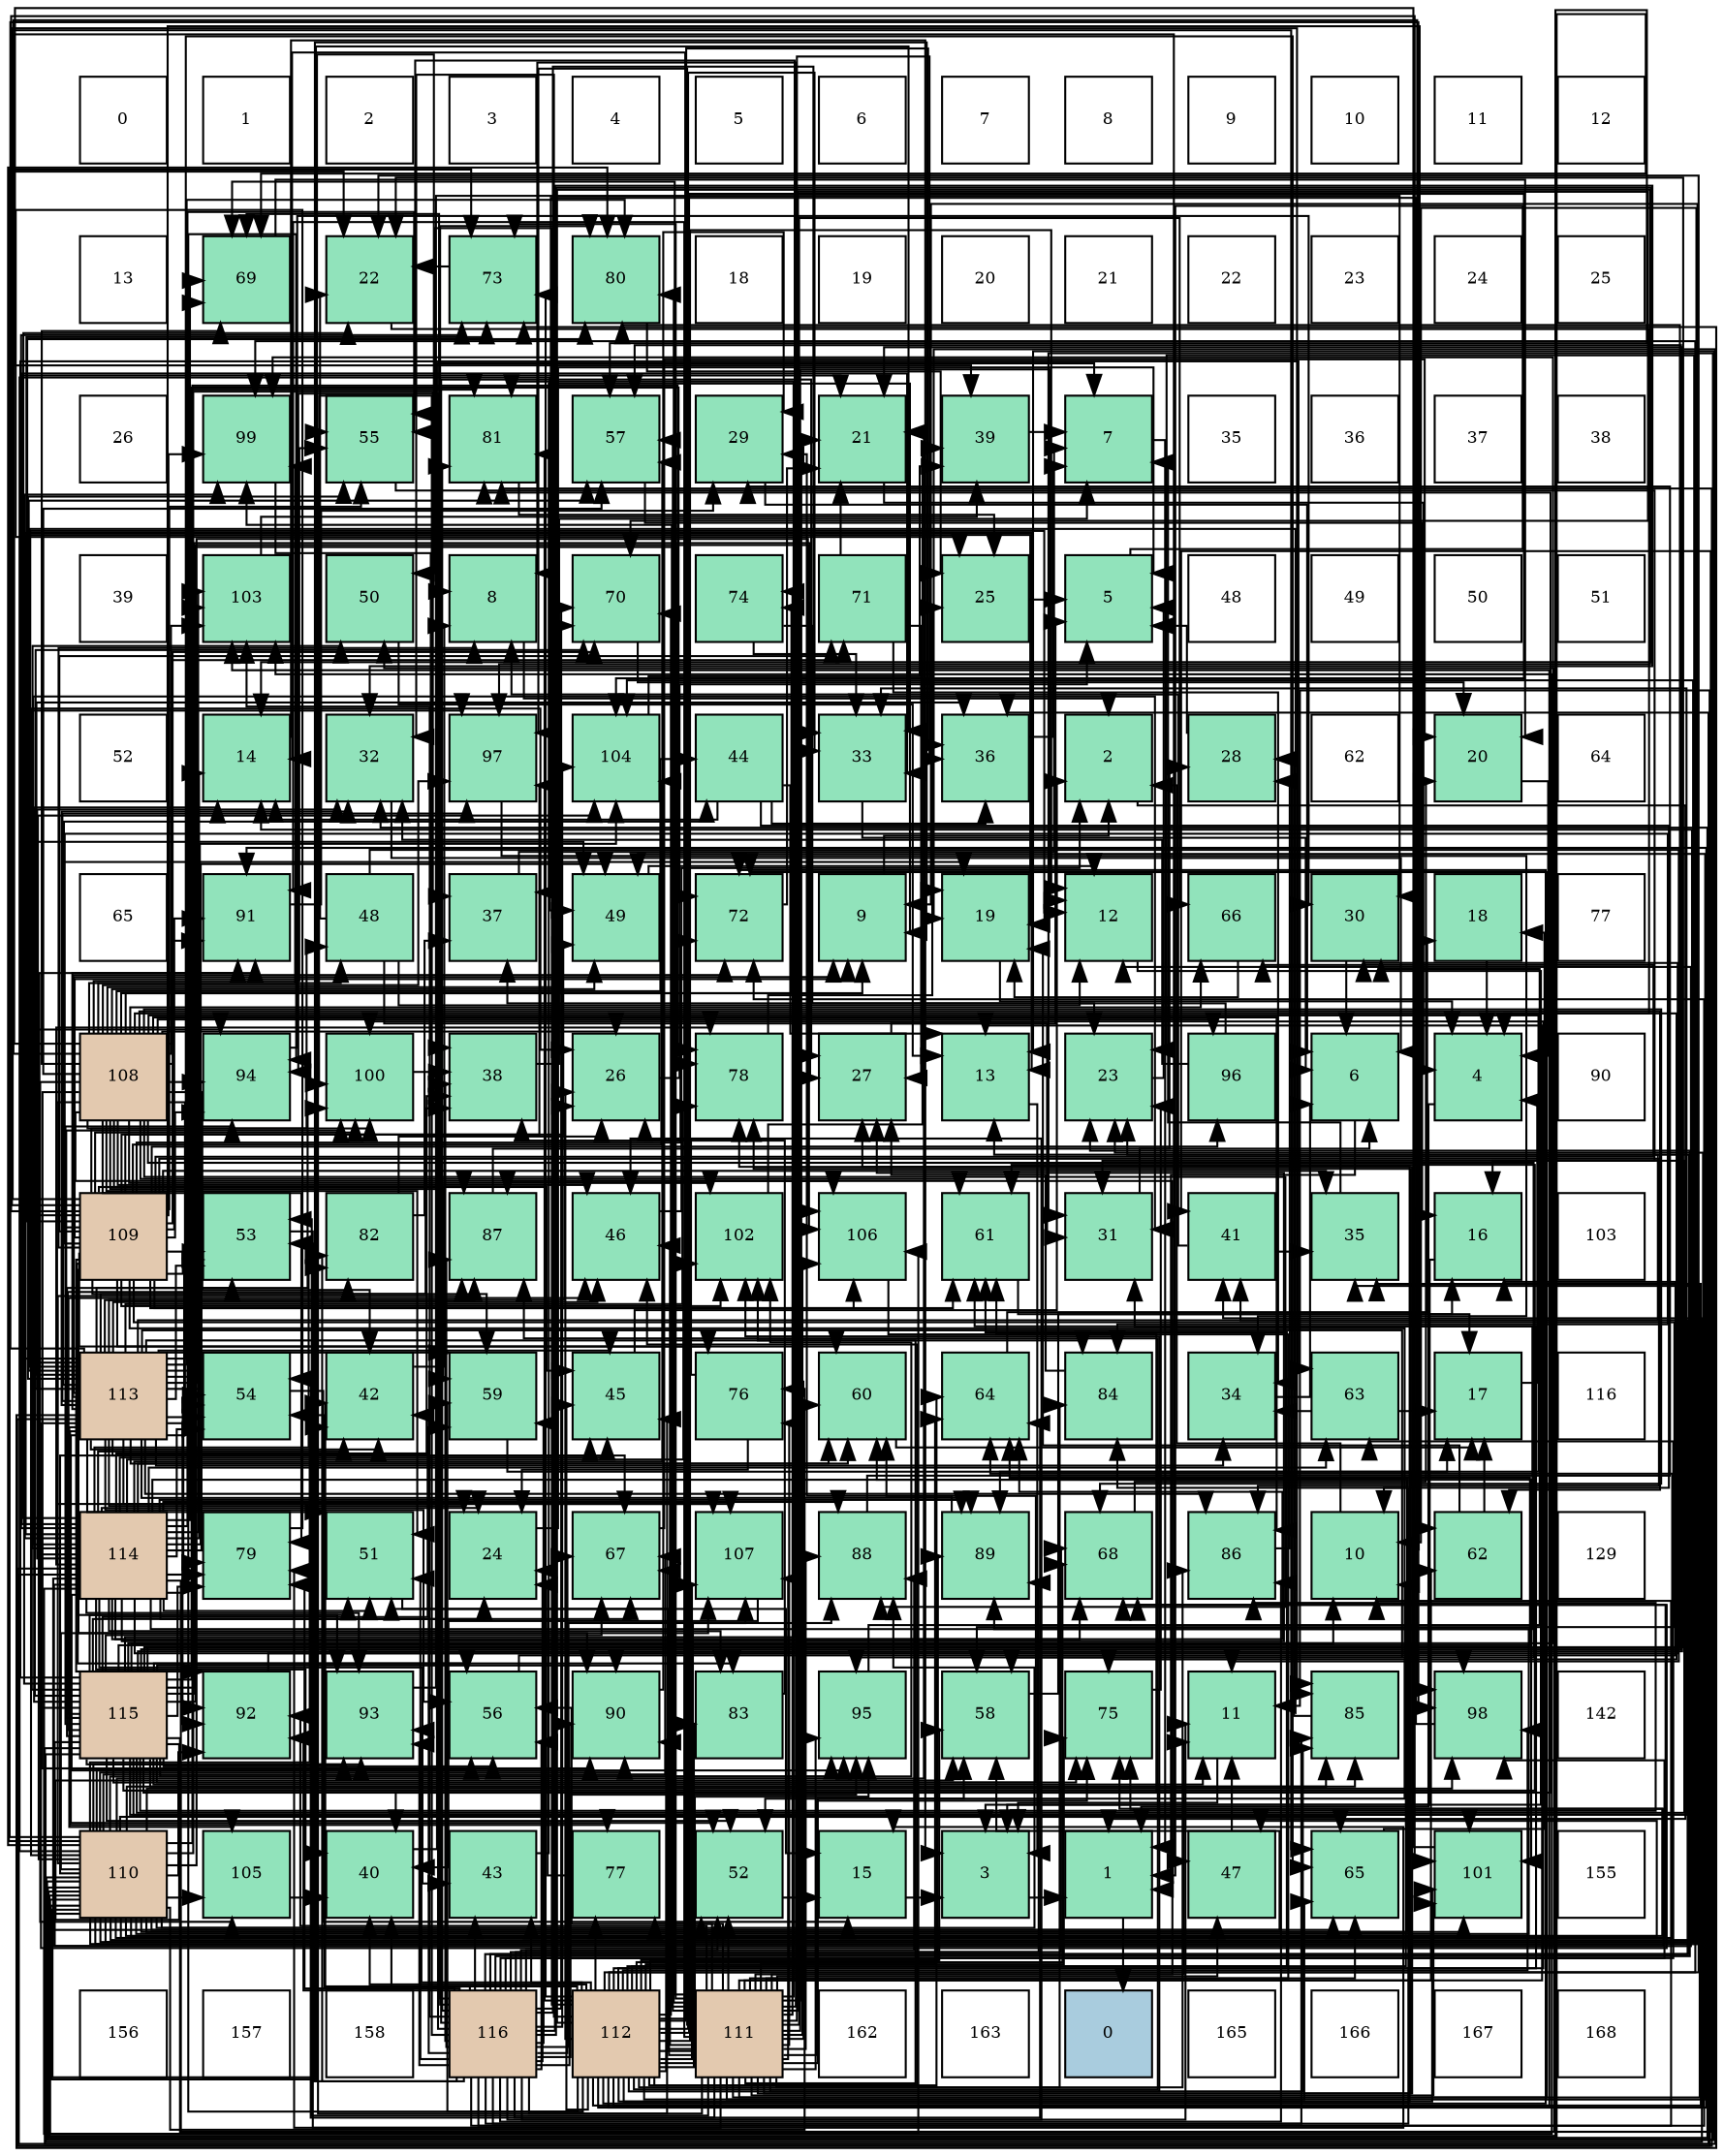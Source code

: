 digraph layout{
 rankdir=TB;
 splines=ortho;
 node [style=filled shape=square fixedsize=true width=0.6];
0[label="0", fontsize=8, fillcolor="#ffffff"];
1[label="1", fontsize=8, fillcolor="#ffffff"];
2[label="2", fontsize=8, fillcolor="#ffffff"];
3[label="3", fontsize=8, fillcolor="#ffffff"];
4[label="4", fontsize=8, fillcolor="#ffffff"];
5[label="5", fontsize=8, fillcolor="#ffffff"];
6[label="6", fontsize=8, fillcolor="#ffffff"];
7[label="7", fontsize=8, fillcolor="#ffffff"];
8[label="8", fontsize=8, fillcolor="#ffffff"];
9[label="9", fontsize=8, fillcolor="#ffffff"];
10[label="10", fontsize=8, fillcolor="#ffffff"];
11[label="11", fontsize=8, fillcolor="#ffffff"];
12[label="12", fontsize=8, fillcolor="#ffffff"];
13[label="13", fontsize=8, fillcolor="#ffffff"];
14[label="69", fontsize=8, fillcolor="#91e3bb"];
15[label="22", fontsize=8, fillcolor="#91e3bb"];
16[label="73", fontsize=8, fillcolor="#91e3bb"];
17[label="80", fontsize=8, fillcolor="#91e3bb"];
18[label="18", fontsize=8, fillcolor="#ffffff"];
19[label="19", fontsize=8, fillcolor="#ffffff"];
20[label="20", fontsize=8, fillcolor="#ffffff"];
21[label="21", fontsize=8, fillcolor="#ffffff"];
22[label="22", fontsize=8, fillcolor="#ffffff"];
23[label="23", fontsize=8, fillcolor="#ffffff"];
24[label="24", fontsize=8, fillcolor="#ffffff"];
25[label="25", fontsize=8, fillcolor="#ffffff"];
26[label="26", fontsize=8, fillcolor="#ffffff"];
27[label="99", fontsize=8, fillcolor="#91e3bb"];
28[label="55", fontsize=8, fillcolor="#91e3bb"];
29[label="81", fontsize=8, fillcolor="#91e3bb"];
30[label="57", fontsize=8, fillcolor="#91e3bb"];
31[label="29", fontsize=8, fillcolor="#91e3bb"];
32[label="21", fontsize=8, fillcolor="#91e3bb"];
33[label="39", fontsize=8, fillcolor="#91e3bb"];
34[label="7", fontsize=8, fillcolor="#91e3bb"];
35[label="35", fontsize=8, fillcolor="#ffffff"];
36[label="36", fontsize=8, fillcolor="#ffffff"];
37[label="37", fontsize=8, fillcolor="#ffffff"];
38[label="38", fontsize=8, fillcolor="#ffffff"];
39[label="39", fontsize=8, fillcolor="#ffffff"];
40[label="103", fontsize=8, fillcolor="#91e3bb"];
41[label="50", fontsize=8, fillcolor="#91e3bb"];
42[label="8", fontsize=8, fillcolor="#91e3bb"];
43[label="70", fontsize=8, fillcolor="#91e3bb"];
44[label="74", fontsize=8, fillcolor="#91e3bb"];
45[label="71", fontsize=8, fillcolor="#91e3bb"];
46[label="25", fontsize=8, fillcolor="#91e3bb"];
47[label="5", fontsize=8, fillcolor="#91e3bb"];
48[label="48", fontsize=8, fillcolor="#ffffff"];
49[label="49", fontsize=8, fillcolor="#ffffff"];
50[label="50", fontsize=8, fillcolor="#ffffff"];
51[label="51", fontsize=8, fillcolor="#ffffff"];
52[label="52", fontsize=8, fillcolor="#ffffff"];
53[label="14", fontsize=8, fillcolor="#91e3bb"];
54[label="32", fontsize=8, fillcolor="#91e3bb"];
55[label="97", fontsize=8, fillcolor="#91e3bb"];
56[label="104", fontsize=8, fillcolor="#91e3bb"];
57[label="44", fontsize=8, fillcolor="#91e3bb"];
58[label="33", fontsize=8, fillcolor="#91e3bb"];
59[label="36", fontsize=8, fillcolor="#91e3bb"];
60[label="2", fontsize=8, fillcolor="#91e3bb"];
61[label="28", fontsize=8, fillcolor="#91e3bb"];
62[label="62", fontsize=8, fillcolor="#ffffff"];
63[label="20", fontsize=8, fillcolor="#91e3bb"];
64[label="64", fontsize=8, fillcolor="#ffffff"];
65[label="65", fontsize=8, fillcolor="#ffffff"];
66[label="91", fontsize=8, fillcolor="#91e3bb"];
67[label="48", fontsize=8, fillcolor="#91e3bb"];
68[label="37", fontsize=8, fillcolor="#91e3bb"];
69[label="49", fontsize=8, fillcolor="#91e3bb"];
70[label="72", fontsize=8, fillcolor="#91e3bb"];
71[label="9", fontsize=8, fillcolor="#91e3bb"];
72[label="19", fontsize=8, fillcolor="#91e3bb"];
73[label="12", fontsize=8, fillcolor="#91e3bb"];
74[label="66", fontsize=8, fillcolor="#91e3bb"];
75[label="30", fontsize=8, fillcolor="#91e3bb"];
76[label="18", fontsize=8, fillcolor="#91e3bb"];
77[label="77", fontsize=8, fillcolor="#ffffff"];
78[label="108", fontsize=8, fillcolor="#e3c9af"];
79[label="94", fontsize=8, fillcolor="#91e3bb"];
80[label="100", fontsize=8, fillcolor="#91e3bb"];
81[label="38", fontsize=8, fillcolor="#91e3bb"];
82[label="26", fontsize=8, fillcolor="#91e3bb"];
83[label="78", fontsize=8, fillcolor="#91e3bb"];
84[label="27", fontsize=8, fillcolor="#91e3bb"];
85[label="13", fontsize=8, fillcolor="#91e3bb"];
86[label="23", fontsize=8, fillcolor="#91e3bb"];
87[label="96", fontsize=8, fillcolor="#91e3bb"];
88[label="6", fontsize=8, fillcolor="#91e3bb"];
89[label="4", fontsize=8, fillcolor="#91e3bb"];
90[label="90", fontsize=8, fillcolor="#ffffff"];
91[label="109", fontsize=8, fillcolor="#e3c9af"];
92[label="53", fontsize=8, fillcolor="#91e3bb"];
93[label="82", fontsize=8, fillcolor="#91e3bb"];
94[label="87", fontsize=8, fillcolor="#91e3bb"];
95[label="46", fontsize=8, fillcolor="#91e3bb"];
96[label="102", fontsize=8, fillcolor="#91e3bb"];
97[label="106", fontsize=8, fillcolor="#91e3bb"];
98[label="61", fontsize=8, fillcolor="#91e3bb"];
99[label="31", fontsize=8, fillcolor="#91e3bb"];
100[label="41", fontsize=8, fillcolor="#91e3bb"];
101[label="35", fontsize=8, fillcolor="#91e3bb"];
102[label="16", fontsize=8, fillcolor="#91e3bb"];
103[label="103", fontsize=8, fillcolor="#ffffff"];
104[label="113", fontsize=8, fillcolor="#e3c9af"];
105[label="54", fontsize=8, fillcolor="#91e3bb"];
106[label="42", fontsize=8, fillcolor="#91e3bb"];
107[label="59", fontsize=8, fillcolor="#91e3bb"];
108[label="45", fontsize=8, fillcolor="#91e3bb"];
109[label="76", fontsize=8, fillcolor="#91e3bb"];
110[label="60", fontsize=8, fillcolor="#91e3bb"];
111[label="64", fontsize=8, fillcolor="#91e3bb"];
112[label="84", fontsize=8, fillcolor="#91e3bb"];
113[label="34", fontsize=8, fillcolor="#91e3bb"];
114[label="63", fontsize=8, fillcolor="#91e3bb"];
115[label="17", fontsize=8, fillcolor="#91e3bb"];
116[label="116", fontsize=8, fillcolor="#ffffff"];
117[label="114", fontsize=8, fillcolor="#e3c9af"];
118[label="79", fontsize=8, fillcolor="#91e3bb"];
119[label="51", fontsize=8, fillcolor="#91e3bb"];
120[label="24", fontsize=8, fillcolor="#91e3bb"];
121[label="67", fontsize=8, fillcolor="#91e3bb"];
122[label="107", fontsize=8, fillcolor="#91e3bb"];
123[label="88", fontsize=8, fillcolor="#91e3bb"];
124[label="89", fontsize=8, fillcolor="#91e3bb"];
125[label="68", fontsize=8, fillcolor="#91e3bb"];
126[label="86", fontsize=8, fillcolor="#91e3bb"];
127[label="10", fontsize=8, fillcolor="#91e3bb"];
128[label="62", fontsize=8, fillcolor="#91e3bb"];
129[label="129", fontsize=8, fillcolor="#ffffff"];
130[label="115", fontsize=8, fillcolor="#e3c9af"];
131[label="92", fontsize=8, fillcolor="#91e3bb"];
132[label="93", fontsize=8, fillcolor="#91e3bb"];
133[label="56", fontsize=8, fillcolor="#91e3bb"];
134[label="90", fontsize=8, fillcolor="#91e3bb"];
135[label="83", fontsize=8, fillcolor="#91e3bb"];
136[label="95", fontsize=8, fillcolor="#91e3bb"];
137[label="58", fontsize=8, fillcolor="#91e3bb"];
138[label="75", fontsize=8, fillcolor="#91e3bb"];
139[label="11", fontsize=8, fillcolor="#91e3bb"];
140[label="85", fontsize=8, fillcolor="#91e3bb"];
141[label="98", fontsize=8, fillcolor="#91e3bb"];
142[label="142", fontsize=8, fillcolor="#ffffff"];
143[label="110", fontsize=8, fillcolor="#e3c9af"];
144[label="105", fontsize=8, fillcolor="#91e3bb"];
145[label="40", fontsize=8, fillcolor="#91e3bb"];
146[label="43", fontsize=8, fillcolor="#91e3bb"];
147[label="77", fontsize=8, fillcolor="#91e3bb"];
148[label="52", fontsize=8, fillcolor="#91e3bb"];
149[label="15", fontsize=8, fillcolor="#91e3bb"];
150[label="3", fontsize=8, fillcolor="#91e3bb"];
151[label="1", fontsize=8, fillcolor="#91e3bb"];
152[label="47", fontsize=8, fillcolor="#91e3bb"];
153[label="65", fontsize=8, fillcolor="#91e3bb"];
154[label="101", fontsize=8, fillcolor="#91e3bb"];
155[label="155", fontsize=8, fillcolor="#ffffff"];
156[label="156", fontsize=8, fillcolor="#ffffff"];
157[label="157", fontsize=8, fillcolor="#ffffff"];
158[label="158", fontsize=8, fillcolor="#ffffff"];
159[label="116", fontsize=8, fillcolor="#e3c9af"];
160[label="112", fontsize=8, fillcolor="#e3c9af"];
161[label="111", fontsize=8, fillcolor="#e3c9af"];
162[label="162", fontsize=8, fillcolor="#ffffff"];
163[label="163", fontsize=8, fillcolor="#ffffff"];
164[label="0", fontsize=8, fillcolor="#a9ccde"];
165[label="165", fontsize=8, fillcolor="#ffffff"];
166[label="166", fontsize=8, fillcolor="#ffffff"];
167[label="167", fontsize=8, fillcolor="#ffffff"];
168[label="168", fontsize=8, fillcolor="#ffffff"];
edge [constraint=false, style=vis];151 -> 164;
60 -> 151;
150 -> 151;
89 -> 151;
47 -> 151;
88 -> 151;
34 -> 151;
42 -> 60;
71 -> 60;
127 -> 60;
139 -> 150;
73 -> 150;
85 -> 150;
53 -> 150;
149 -> 150;
102 -> 150;
115 -> 89;
76 -> 89;
72 -> 89;
63 -> 89;
32 -> 89;
15 -> 89;
86 -> 47;
120 -> 47;
46 -> 47;
82 -> 47;
84 -> 47;
61 -> 47;
31 -> 88;
75 -> 88;
99 -> 88;
54 -> 88;
58 -> 88;
113 -> 88;
101 -> 34;
59 -> 34;
68 -> 34;
81 -> 34;
33 -> 34;
145 -> 34;
100 -> 42;
100 -> 101;
106 -> 42;
146 -> 71;
57 -> 127;
57 -> 85;
57 -> 53;
57 -> 59;
108 -> 60;
95 -> 60;
152 -> 139;
67 -> 139;
67 -> 73;
67 -> 15;
67 -> 99;
69 -> 73;
41 -> 85;
119 -> 149;
148 -> 149;
92 -> 149;
105 -> 149;
28 -> 102;
133 -> 102;
30 -> 102;
137 -> 102;
107 -> 115;
110 -> 115;
98 -> 115;
128 -> 115;
128 -> 72;
114 -> 115;
114 -> 113;
111 -> 76;
153 -> 76;
74 -> 72;
121 -> 63;
125 -> 63;
14 -> 63;
43 -> 63;
45 -> 32;
45 -> 84;
45 -> 113;
70 -> 32;
16 -> 15;
44 -> 86;
44 -> 58;
138 -> 86;
109 -> 120;
109 -> 81;
147 -> 120;
83 -> 46;
118 -> 46;
17 -> 46;
29 -> 46;
93 -> 82;
93 -> 68;
135 -> 82;
112 -> 84;
140 -> 61;
126 -> 61;
94 -> 61;
123 -> 31;
124 -> 31;
134 -> 31;
66 -> 31;
131 -> 75;
132 -> 75;
79 -> 75;
136 -> 75;
87 -> 54;
87 -> 68;
55 -> 113;
141 -> 68;
27 -> 81;
80 -> 81;
154 -> 33;
96 -> 33;
40 -> 33;
56 -> 33;
144 -> 145;
97 -> 145;
122 -> 145;
78 -> 71;
78 -> 82;
78 -> 106;
78 -> 57;
78 -> 108;
78 -> 95;
78 -> 152;
78 -> 67;
78 -> 69;
78 -> 119;
78 -> 105;
78 -> 28;
78 -> 30;
78 -> 107;
78 -> 98;
78 -> 128;
78 -> 74;
78 -> 125;
78 -> 14;
78 -> 43;
78 -> 45;
78 -> 44;
78 -> 138;
78 -> 118;
78 -> 126;
78 -> 123;
78 -> 124;
78 -> 134;
78 -> 66;
78 -> 79;
78 -> 136;
78 -> 87;
78 -> 55;
78 -> 141;
78 -> 27;
78 -> 80;
78 -> 96;
78 -> 40;
78 -> 144;
78 -> 97;
78 -> 122;
91 -> 42;
91 -> 71;
91 -> 101;
91 -> 57;
91 -> 67;
91 -> 69;
91 -> 148;
91 -> 92;
91 -> 105;
91 -> 28;
91 -> 133;
91 -> 137;
91 -> 107;
91 -> 110;
91 -> 98;
91 -> 128;
91 -> 153;
91 -> 74;
91 -> 43;
91 -> 45;
91 -> 70;
91 -> 16;
91 -> 109;
91 -> 17;
91 -> 112;
91 -> 140;
91 -> 126;
91 -> 94;
91 -> 134;
91 -> 66;
91 -> 131;
91 -> 132;
91 -> 79;
91 -> 87;
91 -> 55;
91 -> 27;
91 -> 80;
91 -> 154;
91 -> 96;
91 -> 56;
91 -> 97;
143 -> 42;
143 -> 71;
143 -> 127;
143 -> 85;
143 -> 53;
143 -> 72;
143 -> 32;
143 -> 15;
143 -> 86;
143 -> 82;
143 -> 99;
143 -> 54;
143 -> 58;
143 -> 68;
143 -> 106;
143 -> 108;
143 -> 152;
143 -> 69;
143 -> 148;
143 -> 133;
143 -> 30;
143 -> 137;
143 -> 110;
143 -> 111;
143 -> 153;
143 -> 121;
143 -> 125;
143 -> 14;
143 -> 16;
143 -> 138;
143 -> 109;
143 -> 83;
143 -> 17;
143 -> 140;
143 -> 94;
143 -> 123;
143 -> 124;
143 -> 134;
143 -> 131;
143 -> 132;
143 -> 79;
143 -> 136;
143 -> 141;
143 -> 154;
143 -> 40;
143 -> 56;
143 -> 144;
143 -> 97;
143 -> 122;
161 -> 42;
161 -> 139;
161 -> 73;
161 -> 85;
161 -> 32;
161 -> 84;
161 -> 101;
161 -> 59;
161 -> 95;
161 -> 152;
161 -> 69;
161 -> 119;
161 -> 148;
161 -> 92;
161 -> 105;
161 -> 28;
161 -> 133;
161 -> 30;
161 -> 137;
161 -> 110;
161 -> 98;
161 -> 128;
161 -> 111;
161 -> 153;
161 -> 74;
161 -> 121;
161 -> 14;
161 -> 43;
161 -> 70;
161 -> 16;
161 -> 44;
161 -> 138;
161 -> 109;
161 -> 147;
161 -> 83;
161 -> 118;
161 -> 17;
161 -> 29;
161 -> 140;
161 -> 126;
161 -> 94;
161 -> 123;
161 -> 66;
161 -> 131;
161 -> 136;
161 -> 55;
161 -> 27;
161 -> 154;
161 -> 96;
161 -> 97;
161 -> 122;
160 -> 127;
160 -> 73;
160 -> 53;
160 -> 15;
160 -> 86;
160 -> 82;
160 -> 99;
160 -> 54;
160 -> 58;
160 -> 101;
160 -> 59;
160 -> 145;
160 -> 106;
160 -> 146;
160 -> 108;
160 -> 95;
160 -> 41;
160 -> 137;
160 -> 107;
160 -> 98;
160 -> 111;
160 -> 153;
160 -> 125;
160 -> 43;
160 -> 70;
160 -> 16;
160 -> 138;
160 -> 147;
160 -> 83;
160 -> 29;
160 -> 135;
160 -> 112;
160 -> 94;
160 -> 123;
160 -> 124;
160 -> 134;
160 -> 66;
160 -> 132;
160 -> 79;
160 -> 136;
160 -> 55;
160 -> 141;
160 -> 27;
160 -> 80;
160 -> 154;
160 -> 96;
160 -> 40;
160 -> 56;
160 -> 122;
104 -> 71;
104 -> 139;
104 -> 73;
104 -> 72;
104 -> 15;
104 -> 86;
104 -> 120;
104 -> 82;
104 -> 54;
104 -> 113;
104 -> 59;
104 -> 81;
104 -> 106;
104 -> 108;
104 -> 95;
104 -> 119;
104 -> 148;
104 -> 92;
104 -> 105;
104 -> 28;
104 -> 133;
104 -> 30;
104 -> 137;
104 -> 107;
104 -> 110;
104 -> 153;
104 -> 121;
104 -> 125;
104 -> 14;
104 -> 43;
104 -> 70;
104 -> 16;
104 -> 147;
104 -> 83;
104 -> 118;
104 -> 17;
104 -> 29;
104 -> 112;
104 -> 140;
104 -> 126;
104 -> 94;
104 -> 124;
104 -> 66;
104 -> 131;
104 -> 55;
104 -> 141;
104 -> 80;
104 -> 40;
104 -> 56;
104 -> 144;
104 -> 122;
117 -> 53;
117 -> 72;
117 -> 32;
117 -> 120;
117 -> 84;
117 -> 99;
117 -> 54;
117 -> 58;
117 -> 59;
117 -> 81;
117 -> 145;
117 -> 100;
117 -> 106;
117 -> 146;
117 -> 108;
117 -> 69;
117 -> 41;
117 -> 119;
117 -> 92;
117 -> 105;
117 -> 28;
117 -> 30;
117 -> 110;
117 -> 98;
117 -> 114;
117 -> 111;
117 -> 153;
117 -> 121;
117 -> 125;
117 -> 14;
117 -> 16;
117 -> 138;
117 -> 83;
117 -> 118;
117 -> 29;
117 -> 93;
117 -> 135;
117 -> 123;
117 -> 124;
117 -> 131;
117 -> 132;
117 -> 136;
117 -> 141;
117 -> 27;
117 -> 154;
117 -> 96;
117 -> 40;
117 -> 56;
117 -> 97;
130 -> 127;
130 -> 139;
130 -> 73;
130 -> 85;
130 -> 53;
130 -> 72;
130 -> 32;
130 -> 15;
130 -> 120;
130 -> 84;
130 -> 99;
130 -> 58;
130 -> 100;
130 -> 95;
130 -> 69;
130 -> 41;
130 -> 119;
130 -> 148;
130 -> 92;
130 -> 28;
130 -> 133;
130 -> 30;
130 -> 137;
130 -> 107;
130 -> 110;
130 -> 98;
130 -> 114;
130 -> 111;
130 -> 121;
130 -> 70;
130 -> 138;
130 -> 83;
130 -> 118;
130 -> 17;
130 -> 29;
130 -> 93;
130 -> 135;
130 -> 140;
130 -> 126;
130 -> 134;
130 -> 66;
130 -> 132;
130 -> 79;
130 -> 55;
130 -> 27;
130 -> 80;
130 -> 154;
130 -> 96;
130 -> 97;
159 -> 127;
159 -> 139;
159 -> 85;
159 -> 53;
159 -> 86;
159 -> 120;
159 -> 84;
159 -> 54;
159 -> 58;
159 -> 81;
159 -> 145;
159 -> 100;
159 -> 106;
159 -> 146;
159 -> 108;
159 -> 95;
159 -> 119;
159 -> 148;
159 -> 92;
159 -> 105;
159 -> 133;
159 -> 107;
159 -> 114;
159 -> 111;
159 -> 121;
159 -> 125;
159 -> 14;
159 -> 43;
159 -> 70;
159 -> 118;
159 -> 17;
159 -> 29;
159 -> 93;
159 -> 112;
159 -> 140;
159 -> 126;
159 -> 94;
159 -> 123;
159 -> 124;
159 -> 134;
159 -> 131;
159 -> 132;
159 -> 79;
159 -> 136;
159 -> 141;
159 -> 80;
159 -> 40;
159 -> 56;
159 -> 122;
edge [constraint=true, style=invis];
0 -> 13 -> 26 -> 39 -> 52 -> 65 -> 78 -> 91 -> 104 -> 117 -> 130 -> 143 -> 156;
1 -> 14 -> 27 -> 40 -> 53 -> 66 -> 79 -> 92 -> 105 -> 118 -> 131 -> 144 -> 157;
2 -> 15 -> 28 -> 41 -> 54 -> 67 -> 80 -> 93 -> 106 -> 119 -> 132 -> 145 -> 158;
3 -> 16 -> 29 -> 42 -> 55 -> 68 -> 81 -> 94 -> 107 -> 120 -> 133 -> 146 -> 159;
4 -> 17 -> 30 -> 43 -> 56 -> 69 -> 82 -> 95 -> 108 -> 121 -> 134 -> 147 -> 160;
5 -> 18 -> 31 -> 44 -> 57 -> 70 -> 83 -> 96 -> 109 -> 122 -> 135 -> 148 -> 161;
6 -> 19 -> 32 -> 45 -> 58 -> 71 -> 84 -> 97 -> 110 -> 123 -> 136 -> 149 -> 162;
7 -> 20 -> 33 -> 46 -> 59 -> 72 -> 85 -> 98 -> 111 -> 124 -> 137 -> 150 -> 163;
8 -> 21 -> 34 -> 47 -> 60 -> 73 -> 86 -> 99 -> 112 -> 125 -> 138 -> 151 -> 164;
9 -> 22 -> 35 -> 48 -> 61 -> 74 -> 87 -> 100 -> 113 -> 126 -> 139 -> 152 -> 165;
10 -> 23 -> 36 -> 49 -> 62 -> 75 -> 88 -> 101 -> 114 -> 127 -> 140 -> 153 -> 166;
11 -> 24 -> 37 -> 50 -> 63 -> 76 -> 89 -> 102 -> 115 -> 128 -> 141 -> 154 -> 167;
12 -> 25 -> 38 -> 51 -> 64 -> 77 -> 90 -> 103 -> 116 -> 129 -> 142 -> 155 -> 168;
rank = same {0 -> 1 -> 2 -> 3 -> 4 -> 5 -> 6 -> 7 -> 8 -> 9 -> 10 -> 11 -> 12};
rank = same {13 -> 14 -> 15 -> 16 -> 17 -> 18 -> 19 -> 20 -> 21 -> 22 -> 23 -> 24 -> 25};
rank = same {26 -> 27 -> 28 -> 29 -> 30 -> 31 -> 32 -> 33 -> 34 -> 35 -> 36 -> 37 -> 38};
rank = same {39 -> 40 -> 41 -> 42 -> 43 -> 44 -> 45 -> 46 -> 47 -> 48 -> 49 -> 50 -> 51};
rank = same {52 -> 53 -> 54 -> 55 -> 56 -> 57 -> 58 -> 59 -> 60 -> 61 -> 62 -> 63 -> 64};
rank = same {65 -> 66 -> 67 -> 68 -> 69 -> 70 -> 71 -> 72 -> 73 -> 74 -> 75 -> 76 -> 77};
rank = same {78 -> 79 -> 80 -> 81 -> 82 -> 83 -> 84 -> 85 -> 86 -> 87 -> 88 -> 89 -> 90};
rank = same {91 -> 92 -> 93 -> 94 -> 95 -> 96 -> 97 -> 98 -> 99 -> 100 -> 101 -> 102 -> 103};
rank = same {104 -> 105 -> 106 -> 107 -> 108 -> 109 -> 110 -> 111 -> 112 -> 113 -> 114 -> 115 -> 116};
rank = same {117 -> 118 -> 119 -> 120 -> 121 -> 122 -> 123 -> 124 -> 125 -> 126 -> 127 -> 128 -> 129};
rank = same {130 -> 131 -> 132 -> 133 -> 134 -> 135 -> 136 -> 137 -> 138 -> 139 -> 140 -> 141 -> 142};
rank = same {143 -> 144 -> 145 -> 146 -> 147 -> 148 -> 149 -> 150 -> 151 -> 152 -> 153 -> 154 -> 155};
rank = same {156 -> 157 -> 158 -> 159 -> 160 -> 161 -> 162 -> 163 -> 164 -> 165 -> 166 -> 167 -> 168};
}